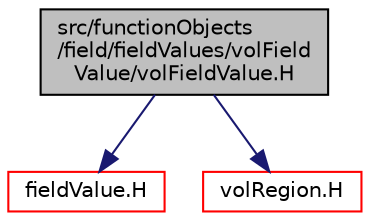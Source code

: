 digraph "src/functionObjects/field/fieldValues/volFieldValue/volFieldValue.H"
{
  bgcolor="transparent";
  edge [fontname="Helvetica",fontsize="10",labelfontname="Helvetica",labelfontsize="10"];
  node [fontname="Helvetica",fontsize="10",shape=record];
  Node0 [label="src/functionObjects\l/field/fieldValues/volField\lValue/volFieldValue.H",height=0.2,width=0.4,color="black", fillcolor="grey75", style="filled", fontcolor="black"];
  Node0 -> Node1 [color="midnightblue",fontsize="10",style="solid",fontname="Helvetica"];
  Node1 [label="fieldValue.H",height=0.2,width=0.4,color="red",URL="$a04628.html"];
  Node0 -> Node294 [color="midnightblue",fontsize="10",style="solid",fontname="Helvetica"];
  Node294 [label="volRegion.H",height=0.2,width=0.4,color="red",URL="$a03449.html"];
}
